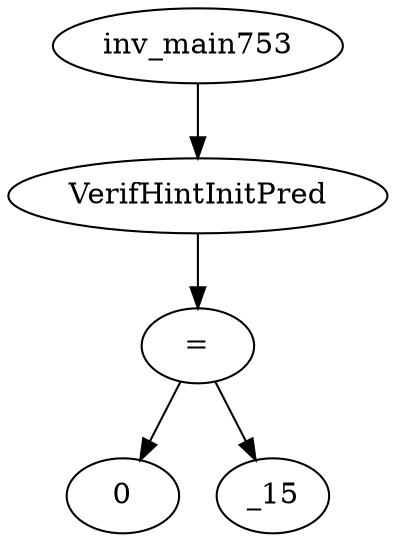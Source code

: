 digraph dag {
0 [label="inv_main753"];
1 [label="VerifHintInitPred"];
2 [label="="];
3 [label="0"];
4 [label="_15"];
0->1
1->2
2->4
2 -> 3
}
